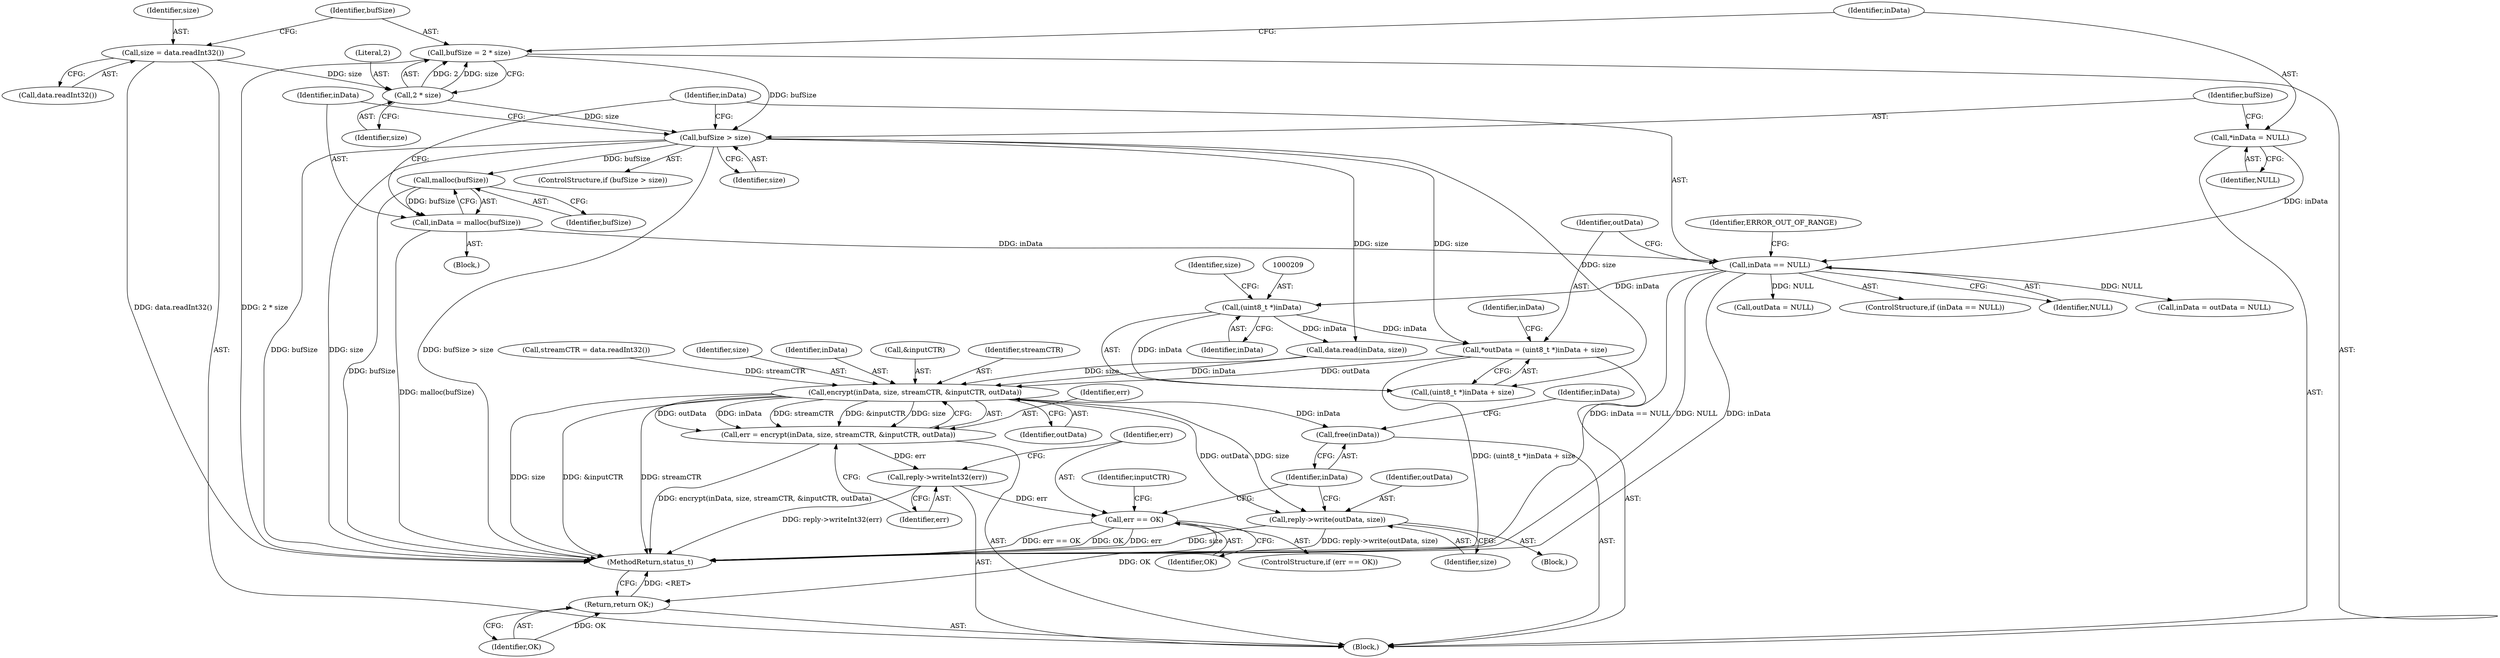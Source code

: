 digraph "0_Android_c82e31a7039a03dca7b37c65b7890ba5c1e18ced@integer" {
"1000205" [label="(Call,*outData = (uint8_t *)inData + size)"];
"1000208" [label="(Call,(uint8_t *)inData)"];
"1000196" [label="(Call,inData == NULL)"];
"1000183" [label="(Call,*inData = NULL)"];
"1000191" [label="(Call,inData = malloc(bufSize))"];
"1000193" [label="(Call,malloc(bufSize))"];
"1000187" [label="(Call,bufSize > size)"];
"1000177" [label="(Call,bufSize = 2 * size)"];
"1000179" [label="(Call,2 * size)"];
"1000173" [label="(Call,size = data.readInt32())"];
"1000223" [label="(Call,encrypt(inData, size, streamCTR, &inputCTR, outData))"];
"1000221" [label="(Call,err = encrypt(inData, size, streamCTR, &inputCTR, outData))"];
"1000230" [label="(Call,reply->writeInt32(err))"];
"1000233" [label="(Call,err == OK)"];
"1000249" [label="(Return,return OK;)"];
"1000239" [label="(Call,reply->write(outData, size))"];
"1000242" [label="(Call,free(inData))"];
"1000180" [label="(Literal,2)"];
"1000241" [label="(Identifier,size)"];
"1000201" [label="(Identifier,ERROR_OUT_OF_RANGE)"];
"1000232" [label="(ControlStructure,if (err == OK))"];
"1000186" [label="(ControlStructure,if (bufSize > size))"];
"1000221" [label="(Call,err = encrypt(inData, size, streamCTR, &inputCTR, outData))"];
"1000184" [label="(Identifier,inData)"];
"1000179" [label="(Call,2 * size)"];
"1000213" [label="(Identifier,inData)"];
"1000224" [label="(Identifier,inData)"];
"1000227" [label="(Call,&inputCTR)"];
"1000226" [label="(Identifier,streamCTR)"];
"1000239" [label="(Call,reply->write(outData, size))"];
"1000216" [label="(Call,streamCTR = data.readInt32())"];
"1000193" [label="(Call,malloc(bufSize))"];
"1000206" [label="(Identifier,outData)"];
"1000245" [label="(Identifier,inData)"];
"1000174" [label="(Identifier,size)"];
"1000229" [label="(Identifier,outData)"];
"1000178" [label="(Identifier,bufSize)"];
"1000240" [label="(Identifier,outData)"];
"1000246" [label="(Call,outData = NULL)"];
"1000230" [label="(Call,reply->writeInt32(err))"];
"1000243" [label="(Identifier,inData)"];
"1000233" [label="(Call,err == OK)"];
"1000196" [label="(Call,inData == NULL)"];
"1000177" [label="(Call,bufSize = 2 * size)"];
"1000181" [label="(Identifier,size)"];
"1000188" [label="(Identifier,bufSize)"];
"1000212" [label="(Call,data.read(inData, size))"];
"1000191" [label="(Call,inData = malloc(bufSize))"];
"1000189" [label="(Identifier,size)"];
"1000225" [label="(Identifier,size)"];
"1000187" [label="(Call,bufSize > size)"];
"1000234" [label="(Identifier,err)"];
"1000235" [label="(Identifier,OK)"];
"1000195" [label="(ControlStructure,if (inData == NULL))"];
"1000198" [label="(Identifier,NULL)"];
"1000231" [label="(Identifier,err)"];
"1000207" [label="(Call,(uint8_t *)inData + size)"];
"1000185" [label="(Identifier,NULL)"];
"1000175" [label="(Call,data.readInt32())"];
"1000194" [label="(Identifier,bufSize)"];
"1000208" [label="(Call,(uint8_t *)inData)"];
"1000192" [label="(Identifier,inData)"];
"1000244" [label="(Call,inData = outData = NULL)"];
"1000205" [label="(Call,*outData = (uint8_t *)inData + size)"];
"1000173" [label="(Call,size = data.readInt32())"];
"1000238" [label="(Identifier,inputCTR)"];
"1000236" [label="(Block,)"];
"1000197" [label="(Identifier,inData)"];
"1000242" [label="(Call,free(inData))"];
"1000222" [label="(Identifier,err)"];
"1000171" [label="(Block,)"];
"1000190" [label="(Block,)"];
"1000223" [label="(Call,encrypt(inData, size, streamCTR, &inputCTR, outData))"];
"1000183" [label="(Call,*inData = NULL)"];
"1000250" [label="(Identifier,OK)"];
"1000249" [label="(Return,return OK;)"];
"1000210" [label="(Identifier,inData)"];
"1000211" [label="(Identifier,size)"];
"1000401" [label="(MethodReturn,status_t)"];
"1000205" -> "1000171"  [label="AST: "];
"1000205" -> "1000207"  [label="CFG: "];
"1000206" -> "1000205"  [label="AST: "];
"1000207" -> "1000205"  [label="AST: "];
"1000213" -> "1000205"  [label="CFG: "];
"1000205" -> "1000401"  [label="DDG: (uint8_t *)inData + size"];
"1000208" -> "1000205"  [label="DDG: inData"];
"1000187" -> "1000205"  [label="DDG: size"];
"1000205" -> "1000223"  [label="DDG: outData"];
"1000208" -> "1000207"  [label="AST: "];
"1000208" -> "1000210"  [label="CFG: "];
"1000209" -> "1000208"  [label="AST: "];
"1000210" -> "1000208"  [label="AST: "];
"1000211" -> "1000208"  [label="CFG: "];
"1000208" -> "1000207"  [label="DDG: inData"];
"1000196" -> "1000208"  [label="DDG: inData"];
"1000208" -> "1000212"  [label="DDG: inData"];
"1000196" -> "1000195"  [label="AST: "];
"1000196" -> "1000198"  [label="CFG: "];
"1000197" -> "1000196"  [label="AST: "];
"1000198" -> "1000196"  [label="AST: "];
"1000201" -> "1000196"  [label="CFG: "];
"1000206" -> "1000196"  [label="CFG: "];
"1000196" -> "1000401"  [label="DDG: inData"];
"1000196" -> "1000401"  [label="DDG: inData == NULL"];
"1000196" -> "1000401"  [label="DDG: NULL"];
"1000183" -> "1000196"  [label="DDG: inData"];
"1000191" -> "1000196"  [label="DDG: inData"];
"1000196" -> "1000244"  [label="DDG: NULL"];
"1000196" -> "1000246"  [label="DDG: NULL"];
"1000183" -> "1000171"  [label="AST: "];
"1000183" -> "1000185"  [label="CFG: "];
"1000184" -> "1000183"  [label="AST: "];
"1000185" -> "1000183"  [label="AST: "];
"1000188" -> "1000183"  [label="CFG: "];
"1000191" -> "1000190"  [label="AST: "];
"1000191" -> "1000193"  [label="CFG: "];
"1000192" -> "1000191"  [label="AST: "];
"1000193" -> "1000191"  [label="AST: "];
"1000197" -> "1000191"  [label="CFG: "];
"1000191" -> "1000401"  [label="DDG: malloc(bufSize)"];
"1000193" -> "1000191"  [label="DDG: bufSize"];
"1000193" -> "1000194"  [label="CFG: "];
"1000194" -> "1000193"  [label="AST: "];
"1000193" -> "1000401"  [label="DDG: bufSize"];
"1000187" -> "1000193"  [label="DDG: bufSize"];
"1000187" -> "1000186"  [label="AST: "];
"1000187" -> "1000189"  [label="CFG: "];
"1000188" -> "1000187"  [label="AST: "];
"1000189" -> "1000187"  [label="AST: "];
"1000192" -> "1000187"  [label="CFG: "];
"1000197" -> "1000187"  [label="CFG: "];
"1000187" -> "1000401"  [label="DDG: bufSize"];
"1000187" -> "1000401"  [label="DDG: bufSize > size"];
"1000187" -> "1000401"  [label="DDG: size"];
"1000177" -> "1000187"  [label="DDG: bufSize"];
"1000179" -> "1000187"  [label="DDG: size"];
"1000187" -> "1000207"  [label="DDG: size"];
"1000187" -> "1000212"  [label="DDG: size"];
"1000177" -> "1000171"  [label="AST: "];
"1000177" -> "1000179"  [label="CFG: "];
"1000178" -> "1000177"  [label="AST: "];
"1000179" -> "1000177"  [label="AST: "];
"1000184" -> "1000177"  [label="CFG: "];
"1000177" -> "1000401"  [label="DDG: 2 * size"];
"1000179" -> "1000177"  [label="DDG: 2"];
"1000179" -> "1000177"  [label="DDG: size"];
"1000179" -> "1000181"  [label="CFG: "];
"1000180" -> "1000179"  [label="AST: "];
"1000181" -> "1000179"  [label="AST: "];
"1000173" -> "1000179"  [label="DDG: size"];
"1000173" -> "1000171"  [label="AST: "];
"1000173" -> "1000175"  [label="CFG: "];
"1000174" -> "1000173"  [label="AST: "];
"1000175" -> "1000173"  [label="AST: "];
"1000178" -> "1000173"  [label="CFG: "];
"1000173" -> "1000401"  [label="DDG: data.readInt32()"];
"1000223" -> "1000221"  [label="AST: "];
"1000223" -> "1000229"  [label="CFG: "];
"1000224" -> "1000223"  [label="AST: "];
"1000225" -> "1000223"  [label="AST: "];
"1000226" -> "1000223"  [label="AST: "];
"1000227" -> "1000223"  [label="AST: "];
"1000229" -> "1000223"  [label="AST: "];
"1000221" -> "1000223"  [label="CFG: "];
"1000223" -> "1000401"  [label="DDG: size"];
"1000223" -> "1000401"  [label="DDG: &inputCTR"];
"1000223" -> "1000401"  [label="DDG: streamCTR"];
"1000223" -> "1000221"  [label="DDG: outData"];
"1000223" -> "1000221"  [label="DDG: inData"];
"1000223" -> "1000221"  [label="DDG: streamCTR"];
"1000223" -> "1000221"  [label="DDG: &inputCTR"];
"1000223" -> "1000221"  [label="DDG: size"];
"1000212" -> "1000223"  [label="DDG: inData"];
"1000212" -> "1000223"  [label="DDG: size"];
"1000216" -> "1000223"  [label="DDG: streamCTR"];
"1000223" -> "1000239"  [label="DDG: outData"];
"1000223" -> "1000239"  [label="DDG: size"];
"1000223" -> "1000242"  [label="DDG: inData"];
"1000221" -> "1000171"  [label="AST: "];
"1000222" -> "1000221"  [label="AST: "];
"1000231" -> "1000221"  [label="CFG: "];
"1000221" -> "1000401"  [label="DDG: encrypt(inData, size, streamCTR, &inputCTR, outData)"];
"1000221" -> "1000230"  [label="DDG: err"];
"1000230" -> "1000171"  [label="AST: "];
"1000230" -> "1000231"  [label="CFG: "];
"1000231" -> "1000230"  [label="AST: "];
"1000234" -> "1000230"  [label="CFG: "];
"1000230" -> "1000401"  [label="DDG: reply->writeInt32(err)"];
"1000230" -> "1000233"  [label="DDG: err"];
"1000233" -> "1000232"  [label="AST: "];
"1000233" -> "1000235"  [label="CFG: "];
"1000234" -> "1000233"  [label="AST: "];
"1000235" -> "1000233"  [label="AST: "];
"1000238" -> "1000233"  [label="CFG: "];
"1000243" -> "1000233"  [label="CFG: "];
"1000233" -> "1000401"  [label="DDG: err == OK"];
"1000233" -> "1000401"  [label="DDG: OK"];
"1000233" -> "1000401"  [label="DDG: err"];
"1000233" -> "1000249"  [label="DDG: OK"];
"1000249" -> "1000171"  [label="AST: "];
"1000249" -> "1000250"  [label="CFG: "];
"1000250" -> "1000249"  [label="AST: "];
"1000401" -> "1000249"  [label="CFG: "];
"1000249" -> "1000401"  [label="DDG: <RET>"];
"1000250" -> "1000249"  [label="DDG: OK"];
"1000239" -> "1000236"  [label="AST: "];
"1000239" -> "1000241"  [label="CFG: "];
"1000240" -> "1000239"  [label="AST: "];
"1000241" -> "1000239"  [label="AST: "];
"1000243" -> "1000239"  [label="CFG: "];
"1000239" -> "1000401"  [label="DDG: reply->write(outData, size)"];
"1000239" -> "1000401"  [label="DDG: size"];
"1000242" -> "1000171"  [label="AST: "];
"1000242" -> "1000243"  [label="CFG: "];
"1000243" -> "1000242"  [label="AST: "];
"1000245" -> "1000242"  [label="CFG: "];
}
